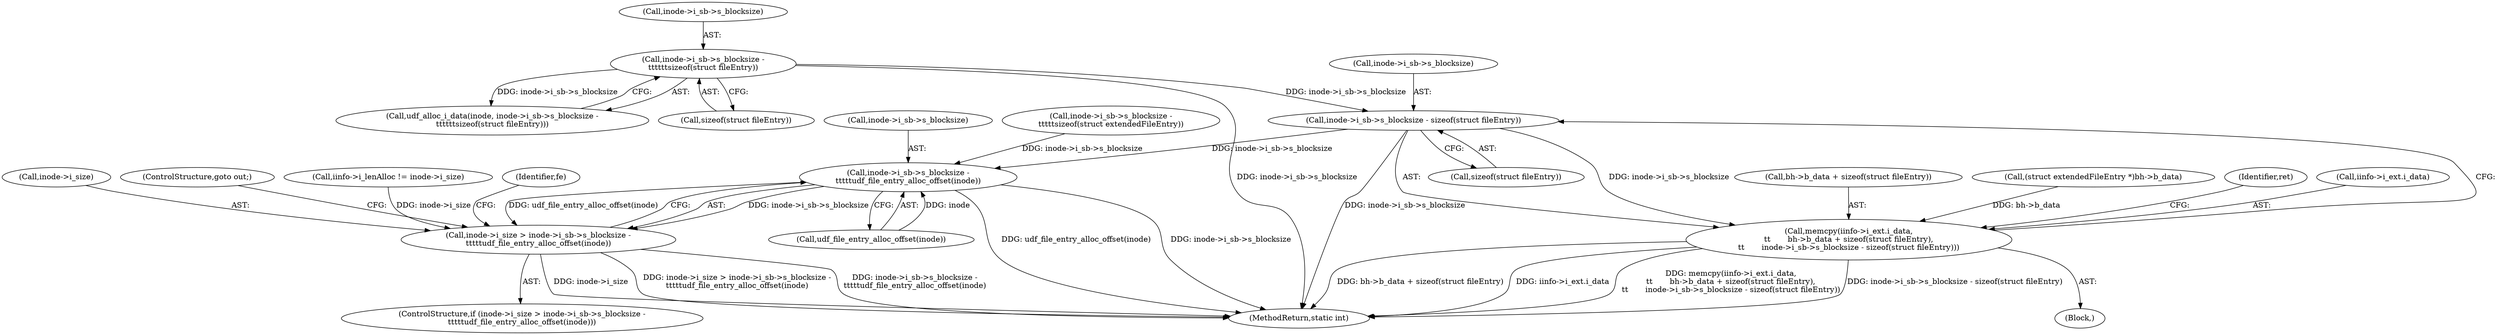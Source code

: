 digraph "0_linux_e159332b9af4b04d882dbcfe1bb0117f0a6d4b58@API" {
"1000504" [label="(Call,inode->i_sb->s_blocksize - sizeof(struct fileEntry))"];
"1000481" [label="(Call,inode->i_sb->s_blocksize -\n\t\t\t\t\t\tsizeof(struct fileEntry))"];
"1000492" [label="(Call,memcpy(iinfo->i_ext.i_data,\n\t\t       bh->b_data + sizeof(struct fileEntry),\n\t\t       inode->i_sb->s_blocksize - sizeof(struct fileEntry)))"];
"1001013" [label="(Call,inode->i_sb->s_blocksize -\n\t\t\t\t\tudf_file_entry_alloc_offset(inode))"];
"1001009" [label="(Call,inode->i_size > inode->i_sb->s_blocksize -\n\t\t\t\t\tudf_file_entry_alloc_offset(inode))"];
"1001010" [label="(Call,inode->i_size)"];
"1000487" [label="(Call,sizeof(struct fileEntry))"];
"1000481" [label="(Call,inode->i_sb->s_blocksize -\n\t\t\t\t\t\tsizeof(struct fileEntry))"];
"1000498" [label="(Call,bh->b_data + sizeof(struct fileEntry))"];
"1000482" [label="(Call,inode->i_sb->s_blocksize)"];
"1001019" [label="(Call,udf_file_entry_alloc_offset(inode))"];
"1000510" [label="(Call,sizeof(struct fileEntry))"];
"1001013" [label="(Call,inode->i_sb->s_blocksize -\n\t\t\t\t\tudf_file_entry_alloc_offset(inode))"];
"1000466" [label="(Block,)"];
"1001021" [label="(ControlStructure,goto out;)"];
"1001025" [label="(Identifier,fe)"];
"1000479" [label="(Call,udf_alloc_i_data(inode, inode->i_sb->s_blocksize -\n\t\t\t\t\t\tsizeof(struct fileEntry)))"];
"1000230" [label="(Call,(struct extendedFileEntry *)bh->b_data)"];
"1001226" [label="(MethodReturn,static int)"];
"1000504" [label="(Call,inode->i_sb->s_blocksize - sizeof(struct fileEntry))"];
"1001009" [label="(Call,inode->i_size > inode->i_sb->s_blocksize -\n\t\t\t\t\tudf_file_entry_alloc_offset(inode))"];
"1000448" [label="(Call,inode->i_sb->s_blocksize -\n\t\t\t\t\tsizeof(struct extendedFileEntry))"];
"1000583" [label="(Identifier,ret)"];
"1001014" [label="(Call,inode->i_sb->s_blocksize)"];
"1001000" [label="(Call,iinfo->i_lenAlloc != inode->i_size)"];
"1001008" [label="(ControlStructure,if (inode->i_size > inode->i_sb->s_blocksize -\n\t\t\t\t\tudf_file_entry_alloc_offset(inode)))"];
"1000493" [label="(Call,iinfo->i_ext.i_data)"];
"1000492" [label="(Call,memcpy(iinfo->i_ext.i_data,\n\t\t       bh->b_data + sizeof(struct fileEntry),\n\t\t       inode->i_sb->s_blocksize - sizeof(struct fileEntry)))"];
"1000505" [label="(Call,inode->i_sb->s_blocksize)"];
"1000504" -> "1000492"  [label="AST: "];
"1000504" -> "1000510"  [label="CFG: "];
"1000505" -> "1000504"  [label="AST: "];
"1000510" -> "1000504"  [label="AST: "];
"1000492" -> "1000504"  [label="CFG: "];
"1000504" -> "1001226"  [label="DDG: inode->i_sb->s_blocksize"];
"1000504" -> "1000492"  [label="DDG: inode->i_sb->s_blocksize"];
"1000481" -> "1000504"  [label="DDG: inode->i_sb->s_blocksize"];
"1000504" -> "1001013"  [label="DDG: inode->i_sb->s_blocksize"];
"1000481" -> "1000479"  [label="AST: "];
"1000481" -> "1000487"  [label="CFG: "];
"1000482" -> "1000481"  [label="AST: "];
"1000487" -> "1000481"  [label="AST: "];
"1000479" -> "1000481"  [label="CFG: "];
"1000481" -> "1001226"  [label="DDG: inode->i_sb->s_blocksize"];
"1000481" -> "1000479"  [label="DDG: inode->i_sb->s_blocksize"];
"1000492" -> "1000466"  [label="AST: "];
"1000493" -> "1000492"  [label="AST: "];
"1000498" -> "1000492"  [label="AST: "];
"1000583" -> "1000492"  [label="CFG: "];
"1000492" -> "1001226"  [label="DDG: bh->b_data + sizeof(struct fileEntry)"];
"1000492" -> "1001226"  [label="DDG: iinfo->i_ext.i_data"];
"1000492" -> "1001226"  [label="DDG: memcpy(iinfo->i_ext.i_data,\n\t\t       bh->b_data + sizeof(struct fileEntry),\n\t\t       inode->i_sb->s_blocksize - sizeof(struct fileEntry))"];
"1000492" -> "1001226"  [label="DDG: inode->i_sb->s_blocksize - sizeof(struct fileEntry)"];
"1000230" -> "1000492"  [label="DDG: bh->b_data"];
"1001013" -> "1001009"  [label="AST: "];
"1001013" -> "1001019"  [label="CFG: "];
"1001014" -> "1001013"  [label="AST: "];
"1001019" -> "1001013"  [label="AST: "];
"1001009" -> "1001013"  [label="CFG: "];
"1001013" -> "1001226"  [label="DDG: udf_file_entry_alloc_offset(inode)"];
"1001013" -> "1001226"  [label="DDG: inode->i_sb->s_blocksize"];
"1001013" -> "1001009"  [label="DDG: inode->i_sb->s_blocksize"];
"1001013" -> "1001009"  [label="DDG: udf_file_entry_alloc_offset(inode)"];
"1000448" -> "1001013"  [label="DDG: inode->i_sb->s_blocksize"];
"1001019" -> "1001013"  [label="DDG: inode"];
"1001009" -> "1001008"  [label="AST: "];
"1001010" -> "1001009"  [label="AST: "];
"1001021" -> "1001009"  [label="CFG: "];
"1001025" -> "1001009"  [label="CFG: "];
"1001009" -> "1001226"  [label="DDG: inode->i_size > inode->i_sb->s_blocksize -\n\t\t\t\t\tudf_file_entry_alloc_offset(inode)"];
"1001009" -> "1001226"  [label="DDG: inode->i_sb->s_blocksize -\n\t\t\t\t\tudf_file_entry_alloc_offset(inode)"];
"1001009" -> "1001226"  [label="DDG: inode->i_size"];
"1001000" -> "1001009"  [label="DDG: inode->i_size"];
}
